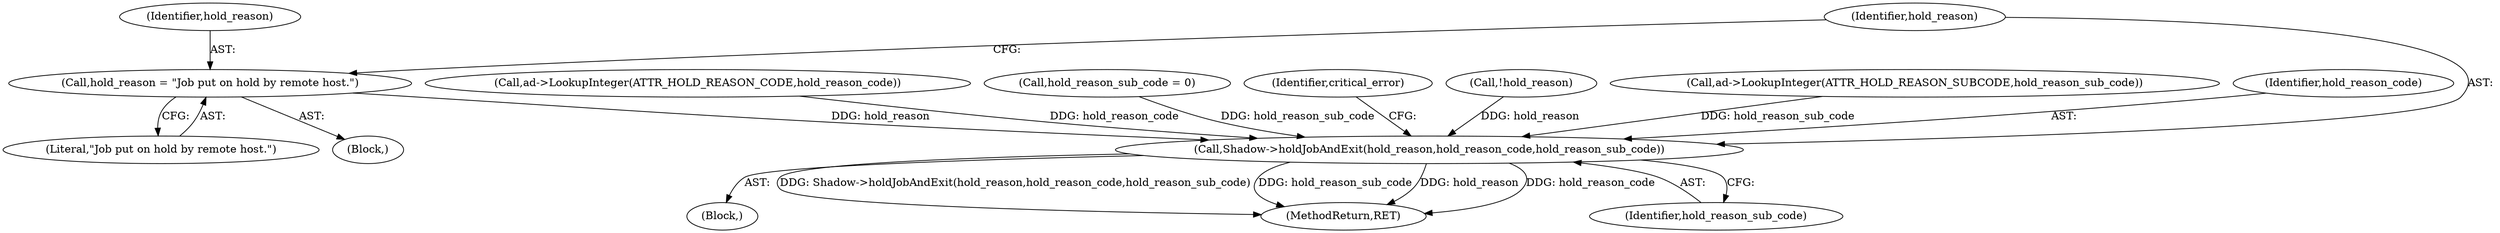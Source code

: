 digraph "0_htcondor_5e5571d1a431eb3c61977b6dd6ec90186ef79867_6@pointer" {
"1000259" [label="(Call,hold_reason = \"Job put on hold by remote host.\")"];
"1000262" [label="(Call,Shadow->holdJobAndExit(hold_reason,hold_reason_code,hold_reason_sub_code))"];
"1000156" [label="(Call,ad->LookupInteger(ATTR_HOLD_REASON_CODE,hold_reason_code))"];
"1000260" [label="(Identifier,hold_reason)"];
"1000251" [label="(Block,)"];
"1000264" [label="(Identifier,hold_reason_code)"];
"1000262" [label="(Call,Shadow->holdJobAndExit(hold_reason,hold_reason_code,hold_reason_sub_code))"];
"1000281" [label="(MethodReturn,RET)"];
"1000263" [label="(Identifier,hold_reason)"];
"1000261" [label="(Literal,\"Job put on hold by remote host.\")"];
"1000138" [label="(Call,hold_reason_sub_code = 0)"];
"1000267" [label="(Identifier,critical_error)"];
"1000265" [label="(Identifier,hold_reason_sub_code)"];
"1000256" [label="(Call,!hold_reason)"];
"1000163" [label="(Call,ad->LookupInteger(ATTR_HOLD_REASON_SUBCODE,hold_reason_sub_code))"];
"1000258" [label="(Block,)"];
"1000259" [label="(Call,hold_reason = \"Job put on hold by remote host.\")"];
"1000259" -> "1000258"  [label="AST: "];
"1000259" -> "1000261"  [label="CFG: "];
"1000260" -> "1000259"  [label="AST: "];
"1000261" -> "1000259"  [label="AST: "];
"1000263" -> "1000259"  [label="CFG: "];
"1000259" -> "1000262"  [label="DDG: hold_reason"];
"1000262" -> "1000251"  [label="AST: "];
"1000262" -> "1000265"  [label="CFG: "];
"1000263" -> "1000262"  [label="AST: "];
"1000264" -> "1000262"  [label="AST: "];
"1000265" -> "1000262"  [label="AST: "];
"1000267" -> "1000262"  [label="CFG: "];
"1000262" -> "1000281"  [label="DDG: hold_reason_sub_code"];
"1000262" -> "1000281"  [label="DDG: hold_reason"];
"1000262" -> "1000281"  [label="DDG: hold_reason_code"];
"1000262" -> "1000281"  [label="DDG: Shadow->holdJobAndExit(hold_reason,hold_reason_code,hold_reason_sub_code)"];
"1000256" -> "1000262"  [label="DDG: hold_reason"];
"1000156" -> "1000262"  [label="DDG: hold_reason_code"];
"1000138" -> "1000262"  [label="DDG: hold_reason_sub_code"];
"1000163" -> "1000262"  [label="DDG: hold_reason_sub_code"];
}
